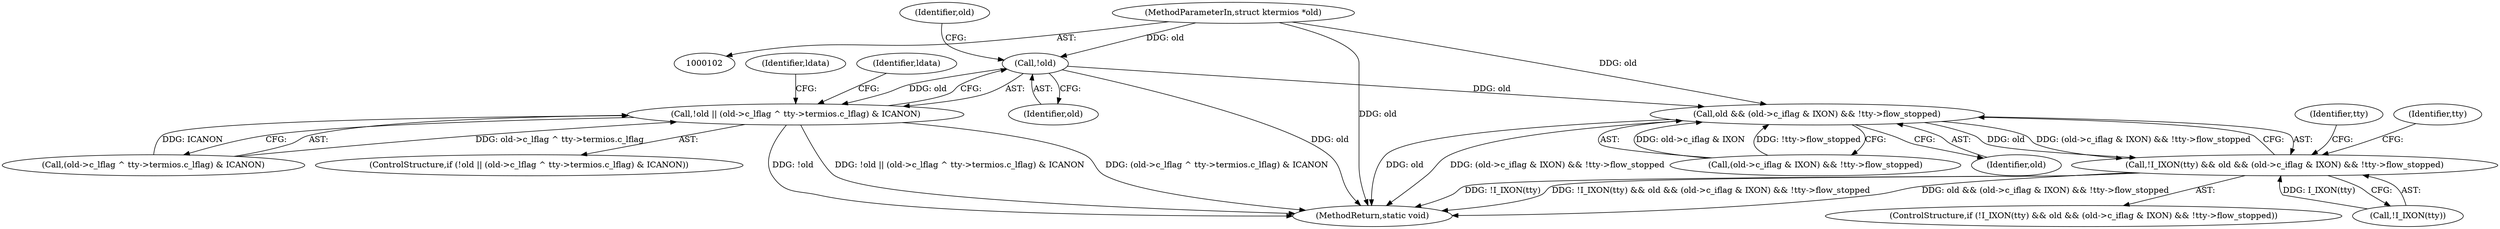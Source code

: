 digraph "1_linux_966031f340185eddd05affcf72b740549f056348_0@del" {
"1000114" [label="(Call,!old)"];
"1000104" [label="(MethodParameterIn,struct ktermios *old)"];
"1000113" [label="(Call,!old || (old->c_lflag ^ tty->termios.c_lflag) & ICANON)"];
"1000434" [label="(Call,old && (old->c_iflag & IXON) && !tty->flow_stopped)"];
"1000430" [label="(Call,!I_IXON(tty) && old && (old->c_iflag & IXON) && !tty->flow_stopped)"];
"1000104" [label="(MethodParameterIn,struct ktermios *old)"];
"1000430" [label="(Call,!I_IXON(tty) && old && (old->c_iflag & IXON) && !tty->flow_stopped)"];
"1000448" [label="(Identifier,tty)"];
"1000454" [label="(Identifier,tty)"];
"1000435" [label="(Identifier,old)"];
"1000431" [label="(Call,!I_IXON(tty))"];
"1000429" [label="(ControlStructure,if (!I_IXON(tty) && old && (old->c_iflag & IXON) && !tty->flow_stopped))"];
"1000436" [label="(Call,(old->c_iflag & IXON) && !tty->flow_stopped)"];
"1000115" [label="(Identifier,old)"];
"1000113" [label="(Call,!old || (old->c_lflag ^ tty->termios.c_lflag) & ICANON)"];
"1000112" [label="(ControlStructure,if (!old || (old->c_lflag ^ tty->termios.c_lflag) & ICANON))"];
"1000116" [label="(Call,(old->c_lflag ^ tty->termios.c_lflag) & ICANON)"];
"1000119" [label="(Identifier,old)"];
"1000461" [label="(MethodReturn,static void)"];
"1000114" [label="(Call,!old)"];
"1000130" [label="(Identifier,ldata)"];
"1000434" [label="(Call,old && (old->c_iflag & IXON) && !tty->flow_stopped)"];
"1000207" [label="(Identifier,ldata)"];
"1000114" -> "1000113"  [label="AST: "];
"1000114" -> "1000115"  [label="CFG: "];
"1000115" -> "1000114"  [label="AST: "];
"1000119" -> "1000114"  [label="CFG: "];
"1000113" -> "1000114"  [label="CFG: "];
"1000114" -> "1000461"  [label="DDG: old"];
"1000114" -> "1000113"  [label="DDG: old"];
"1000104" -> "1000114"  [label="DDG: old"];
"1000114" -> "1000434"  [label="DDG: old"];
"1000104" -> "1000102"  [label="AST: "];
"1000104" -> "1000461"  [label="DDG: old"];
"1000104" -> "1000434"  [label="DDG: old"];
"1000113" -> "1000112"  [label="AST: "];
"1000113" -> "1000116"  [label="CFG: "];
"1000116" -> "1000113"  [label="AST: "];
"1000130" -> "1000113"  [label="CFG: "];
"1000207" -> "1000113"  [label="CFG: "];
"1000113" -> "1000461"  [label="DDG: !old"];
"1000113" -> "1000461"  [label="DDG: !old || (old->c_lflag ^ tty->termios.c_lflag) & ICANON"];
"1000113" -> "1000461"  [label="DDG: (old->c_lflag ^ tty->termios.c_lflag) & ICANON"];
"1000116" -> "1000113"  [label="DDG: old->c_lflag ^ tty->termios.c_lflag"];
"1000116" -> "1000113"  [label="DDG: ICANON"];
"1000434" -> "1000430"  [label="AST: "];
"1000434" -> "1000435"  [label="CFG: "];
"1000434" -> "1000436"  [label="CFG: "];
"1000435" -> "1000434"  [label="AST: "];
"1000436" -> "1000434"  [label="AST: "];
"1000430" -> "1000434"  [label="CFG: "];
"1000434" -> "1000461"  [label="DDG: (old->c_iflag & IXON) && !tty->flow_stopped"];
"1000434" -> "1000461"  [label="DDG: old"];
"1000434" -> "1000430"  [label="DDG: old"];
"1000434" -> "1000430"  [label="DDG: (old->c_iflag & IXON) && !tty->flow_stopped"];
"1000436" -> "1000434"  [label="DDG: old->c_iflag & IXON"];
"1000436" -> "1000434"  [label="DDG: !tty->flow_stopped"];
"1000430" -> "1000429"  [label="AST: "];
"1000430" -> "1000431"  [label="CFG: "];
"1000431" -> "1000430"  [label="AST: "];
"1000448" -> "1000430"  [label="CFG: "];
"1000454" -> "1000430"  [label="CFG: "];
"1000430" -> "1000461"  [label="DDG: old && (old->c_iflag & IXON) && !tty->flow_stopped"];
"1000430" -> "1000461"  [label="DDG: !I_IXON(tty)"];
"1000430" -> "1000461"  [label="DDG: !I_IXON(tty) && old && (old->c_iflag & IXON) && !tty->flow_stopped"];
"1000431" -> "1000430"  [label="DDG: I_IXON(tty)"];
}
